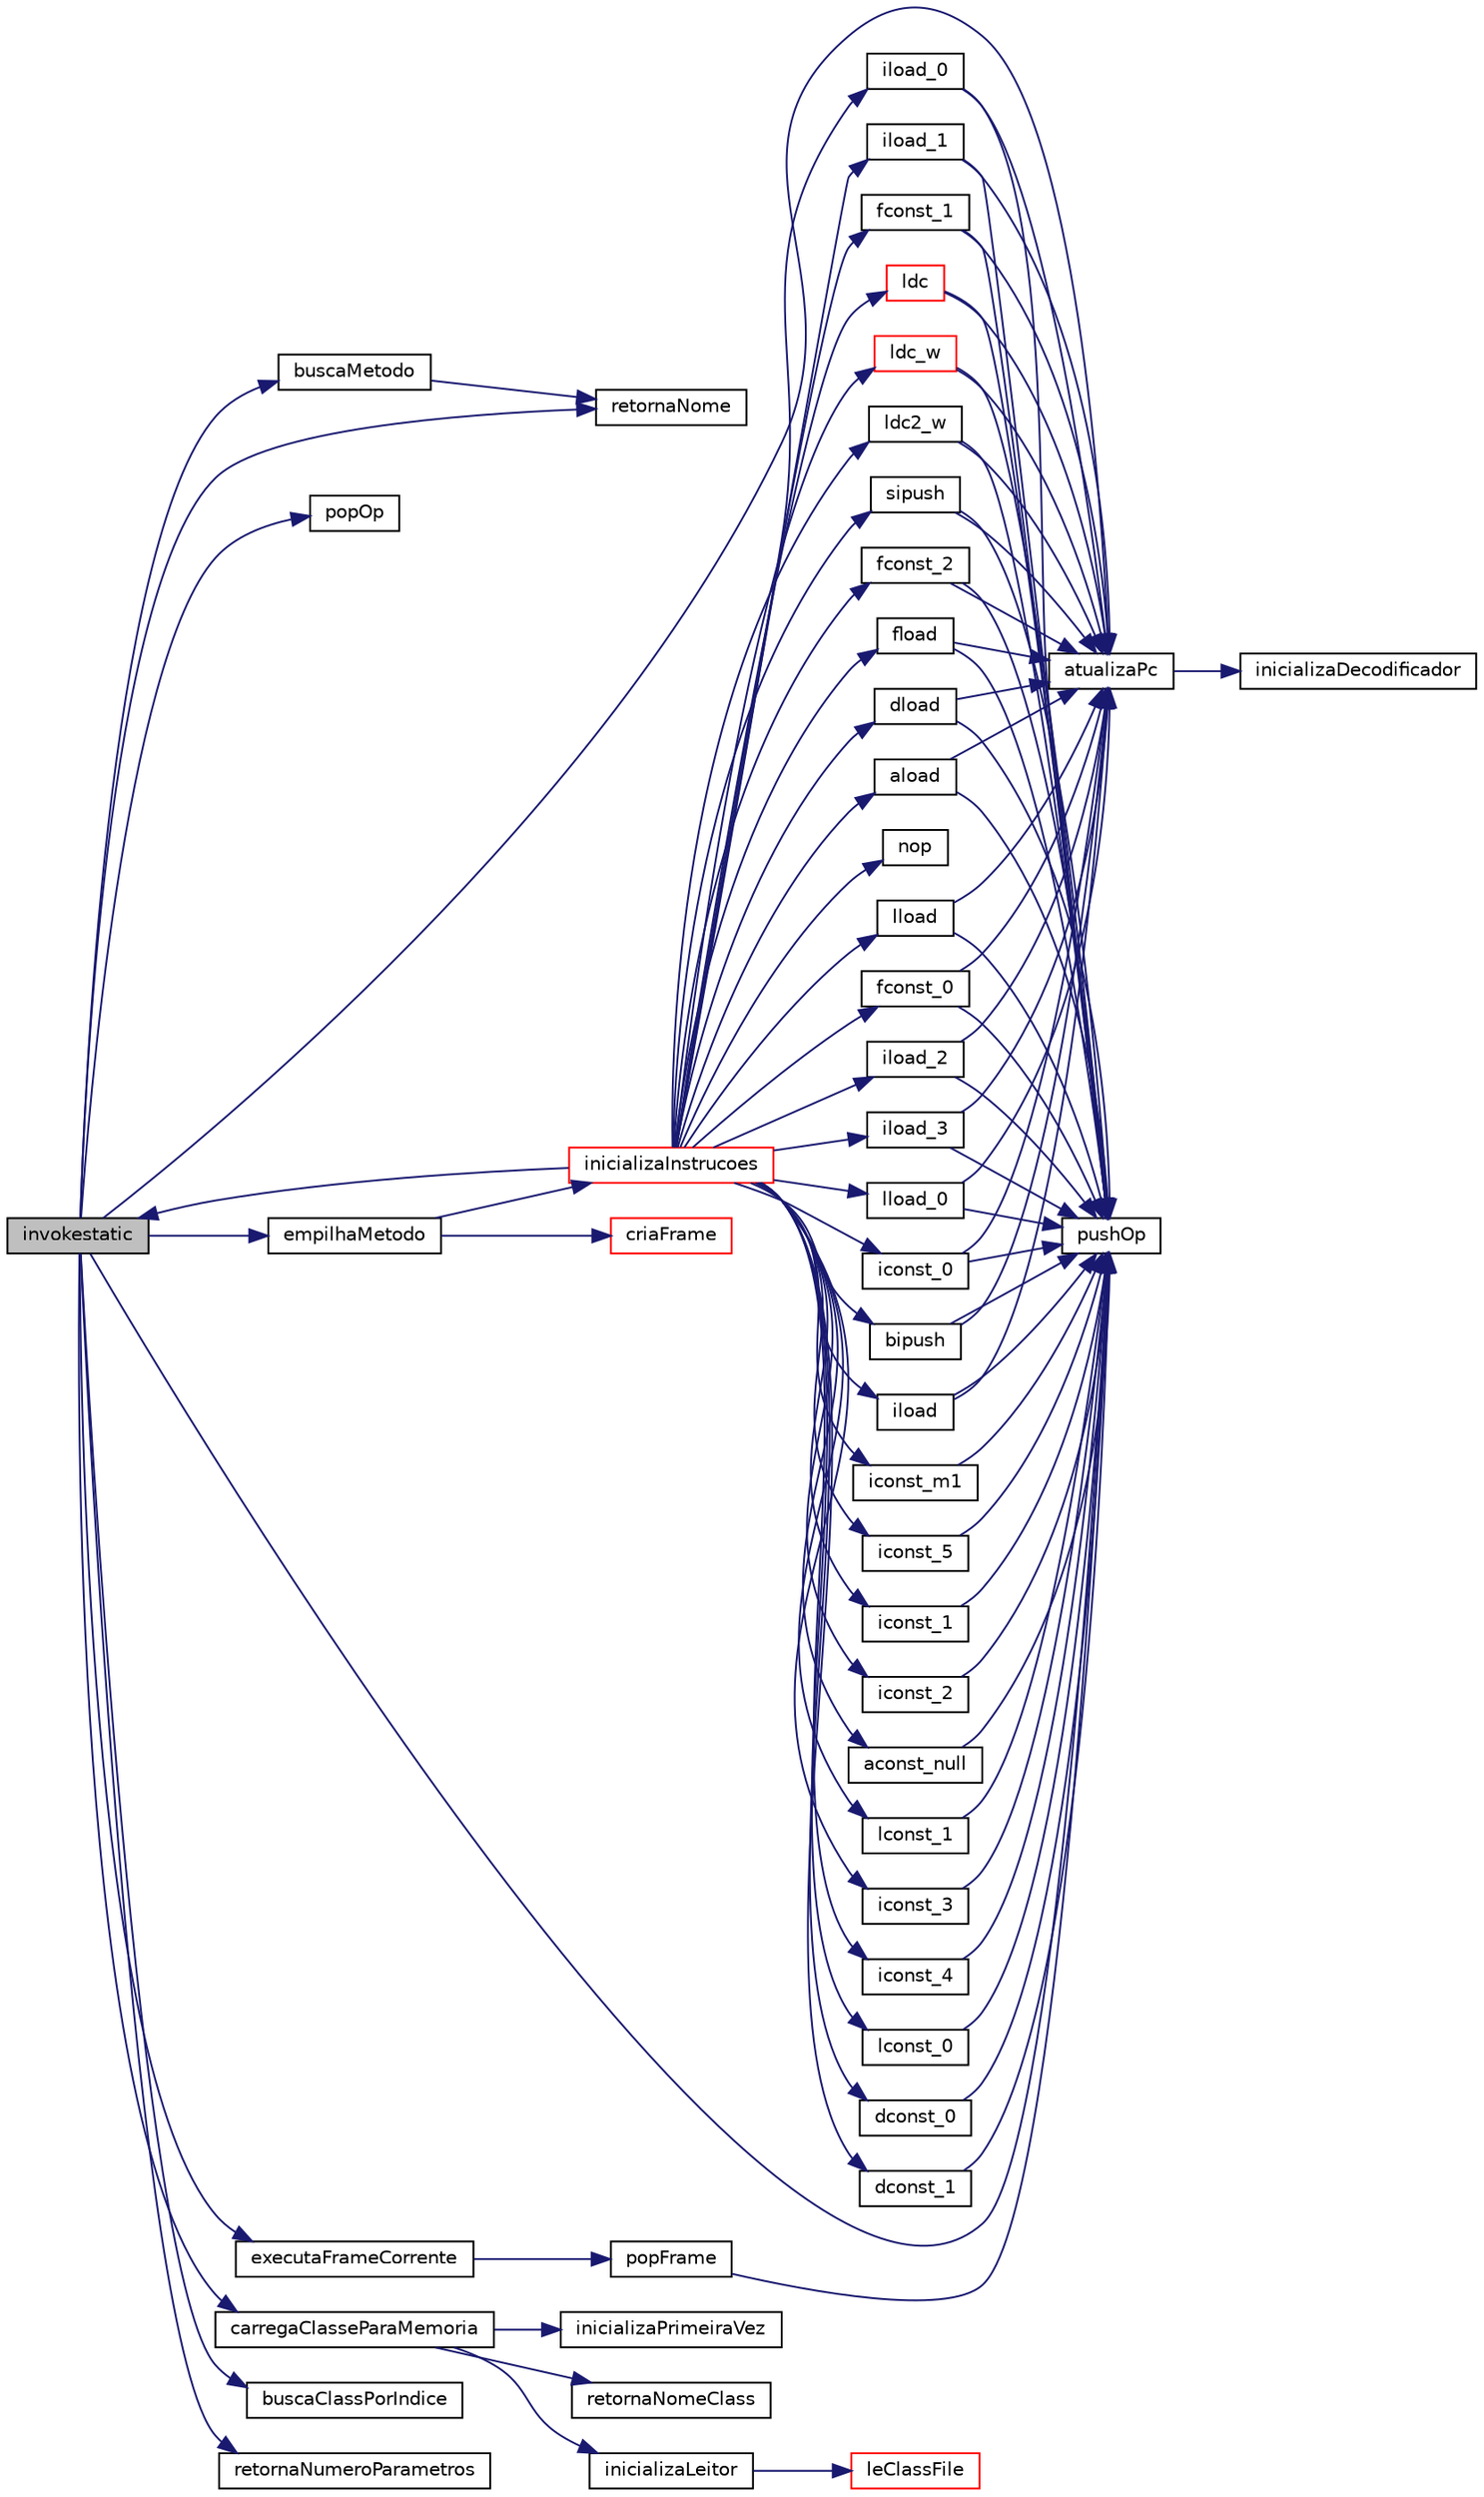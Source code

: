 digraph "invokestatic"
{
 // INTERACTIVE_SVG=YES
  edge [fontname="Helvetica",fontsize="10",labelfontname="Helvetica",labelfontsize="10"];
  node [fontname="Helvetica",fontsize="10",shape=record];
  rankdir="LR";
  Node2410 [label="invokestatic",height=0.2,width=0.4,color="black", fillcolor="grey75", style="filled", fontcolor="black"];
  Node2410 -> Node2411 [color="midnightblue",fontsize="10",style="solid",fontname="Helvetica"];
  Node2411 [label="retornaNome",height=0.2,width=0.4,color="black", fillcolor="white", style="filled",URL="$carregador_8c.html#aac550604e02bb2506492757b974c6856"];
  Node2410 -> Node2412 [color="midnightblue",fontsize="10",style="solid",fontname="Helvetica"];
  Node2412 [label="popOp",height=0.2,width=0.4,color="black", fillcolor="white", style="filled",URL="$frame_8c.html#a3670f378856724ca85ced056e6bfc5c4"];
  Node2410 -> Node2413 [color="midnightblue",fontsize="10",style="solid",fontname="Helvetica"];
  Node2413 [label="atualizaPc",height=0.2,width=0.4,color="black", fillcolor="white", style="filled",URL="$instrucao_8c.html#abcf4bbde1212f9bb0f2ee7a6ba5aec08"];
  Node2413 -> Node2414 [color="midnightblue",fontsize="10",style="solid",fontname="Helvetica"];
  Node2414 [label="inicializaDecodificador",height=0.2,width=0.4,color="black", fillcolor="white", style="filled",URL="$decodificador_8c.html#ac4ac4bcce3fed96b1a2657ceafda40bc"];
  Node2410 -> Node2415 [color="midnightblue",fontsize="10",style="solid",fontname="Helvetica"];
  Node2415 [label="pushOp",height=0.2,width=0.4,color="black", fillcolor="white", style="filled",URL="$frame_8c.html#a50993c39467516396b64a90eb81af0ba"];
  Node2410 -> Node2416 [color="midnightblue",fontsize="10",style="solid",fontname="Helvetica"];
  Node2416 [label="carregaClasseParaMemoria",height=0.2,width=0.4,color="black", fillcolor="white", style="filled",URL="$carregador_8c.html#aa8226828a719a729baa6de54497dbd06"];
  Node2416 -> Node2417 [color="midnightblue",fontsize="10",style="solid",fontname="Helvetica"];
  Node2417 [label="inicializaPrimeiraVez",height=0.2,width=0.4,color="black", fillcolor="white", style="filled",URL="$carregador_8c.html#ad79fe3f83657a5542b2278537ccfbdd1"];
  Node2416 -> Node2418 [color="midnightblue",fontsize="10",style="solid",fontname="Helvetica"];
  Node2418 [label="retornaNomeClass",height=0.2,width=0.4,color="black", fillcolor="white", style="filled",URL="$carregador_8c.html#a9c9a3135d3a02d275706a00116816824"];
  Node2416 -> Node2419 [color="midnightblue",fontsize="10",style="solid",fontname="Helvetica"];
  Node2419 [label="inicializaLeitor",height=0.2,width=0.4,color="black", fillcolor="white", style="filled",URL="$leitor_8c.html#a6d3ec8ddebcd48da7d95668d16ec46ea"];
  Node2419 -> Node2420 [color="midnightblue",fontsize="10",style="solid",fontname="Helvetica"];
  Node2420 [label="leClassFile",height=0.2,width=0.4,color="red", fillcolor="white", style="filled",URL="$leitor_8c.html#a8a9afe01d56583162e5d2d4fba0a38aa"];
  Node2410 -> Node2433 [color="midnightblue",fontsize="10",style="solid",fontname="Helvetica"];
  Node2433 [label="buscaClassPorIndice",height=0.2,width=0.4,color="black", fillcolor="white", style="filled",URL="$carregador_8c.html#a5791c228ebcf57d6eb24ba9618eae973"];
  Node2410 -> Node2434 [color="midnightblue",fontsize="10",style="solid",fontname="Helvetica"];
  Node2434 [label="buscaMetodo",height=0.2,width=0.4,color="black", fillcolor="white", style="filled",URL="$metodo_8c.html#abb219a6aa784e80d485f19d7b5aa2938"];
  Node2434 -> Node2411 [color="midnightblue",fontsize="10",style="solid",fontname="Helvetica"];
  Node2410 -> Node2435 [color="midnightblue",fontsize="10",style="solid",fontname="Helvetica"];
  Node2435 [label="retornaNumeroParametros",height=0.2,width=0.4,color="black", fillcolor="white", style="filled",URL="$metodo_8c.html#ada12ca83079c04e89a1e5814004a1a59"];
  Node2410 -> Node2436 [color="midnightblue",fontsize="10",style="solid",fontname="Helvetica"];
  Node2436 [label="empilhaMetodo",height=0.2,width=0.4,color="black", fillcolor="white", style="filled",URL="$metodo_8c.html#abd0ddf4dcb0a8259896fe735c94e23b4"];
  Node2436 -> Node2437 [color="midnightblue",fontsize="10",style="solid",fontname="Helvetica"];
  Node2437 [label="inicializaInstrucoes",height=0.2,width=0.4,color="red", fillcolor="white", style="filled",URL="$instrucao_8c.html#a308f4b87fb42ab5a62790c0127003ebe"];
  Node2437 -> Node2438 [color="midnightblue",fontsize="10",style="solid",fontname="Helvetica"];
  Node2438 [label="nop",height=0.2,width=0.4,color="black", fillcolor="white", style="filled",URL="$instrucao_8c.html#a9feb7476507383309c8e3ff2648016f3"];
  Node2437 -> Node2439 [color="midnightblue",fontsize="10",style="solid",fontname="Helvetica"];
  Node2439 [label="aconst_null",height=0.2,width=0.4,color="black", fillcolor="white", style="filled",URL="$instrucao_8c.html#abe6dd55d61a71f86f8039f4e2d1d00c8"];
  Node2439 -> Node2415 [color="midnightblue",fontsize="10",style="solid",fontname="Helvetica"];
  Node2437 -> Node2440 [color="midnightblue",fontsize="10",style="solid",fontname="Helvetica"];
  Node2440 [label="iconst_m1",height=0.2,width=0.4,color="black", fillcolor="white", style="filled",URL="$instrucao_8c.html#a3d4fe47d548d6189745787177183c38c"];
  Node2440 -> Node2415 [color="midnightblue",fontsize="10",style="solid",fontname="Helvetica"];
  Node2437 -> Node2441 [color="midnightblue",fontsize="10",style="solid",fontname="Helvetica"];
  Node2441 [label="iconst_0",height=0.2,width=0.4,color="black", fillcolor="white", style="filled",URL="$instrucao_8c.html#aea322ceba1bd8d3ef7f33273d58e6f0b"];
  Node2441 -> Node2415 [color="midnightblue",fontsize="10",style="solid",fontname="Helvetica"];
  Node2441 -> Node2413 [color="midnightblue",fontsize="10",style="solid",fontname="Helvetica"];
  Node2437 -> Node2442 [color="midnightblue",fontsize="10",style="solid",fontname="Helvetica"];
  Node2442 [label="iconst_1",height=0.2,width=0.4,color="black", fillcolor="white", style="filled",URL="$instrucao_8c.html#ad99980f3110041de270ec04c53107b8f"];
  Node2442 -> Node2415 [color="midnightblue",fontsize="10",style="solid",fontname="Helvetica"];
  Node2437 -> Node2443 [color="midnightblue",fontsize="10",style="solid",fontname="Helvetica"];
  Node2443 [label="iconst_2",height=0.2,width=0.4,color="black", fillcolor="white", style="filled",URL="$instrucao_8c.html#ade068b77731b687d290ff8110b5111fb"];
  Node2443 -> Node2415 [color="midnightblue",fontsize="10",style="solid",fontname="Helvetica"];
  Node2437 -> Node2444 [color="midnightblue",fontsize="10",style="solid",fontname="Helvetica"];
  Node2444 [label="iconst_3",height=0.2,width=0.4,color="black", fillcolor="white", style="filled",URL="$instrucao_8c.html#aa4de912d11b59f82deba1dc335d69123"];
  Node2444 -> Node2415 [color="midnightblue",fontsize="10",style="solid",fontname="Helvetica"];
  Node2437 -> Node2445 [color="midnightblue",fontsize="10",style="solid",fontname="Helvetica"];
  Node2445 [label="iconst_4",height=0.2,width=0.4,color="black", fillcolor="white", style="filled",URL="$instrucao_8c.html#a8c772a238a36dc3c353206ec51a65382"];
  Node2445 -> Node2415 [color="midnightblue",fontsize="10",style="solid",fontname="Helvetica"];
  Node2437 -> Node2446 [color="midnightblue",fontsize="10",style="solid",fontname="Helvetica"];
  Node2446 [label="iconst_5",height=0.2,width=0.4,color="black", fillcolor="white", style="filled",URL="$instrucao_8c.html#a2e5a16634b3e5c00d324b462ea77183b"];
  Node2446 -> Node2415 [color="midnightblue",fontsize="10",style="solid",fontname="Helvetica"];
  Node2437 -> Node2447 [color="midnightblue",fontsize="10",style="solid",fontname="Helvetica"];
  Node2447 [label="lconst_0",height=0.2,width=0.4,color="black", fillcolor="white", style="filled",URL="$instrucao_8c.html#a404bc01bc13afddc52495b6a77a2ff4d"];
  Node2447 -> Node2415 [color="midnightblue",fontsize="10",style="solid",fontname="Helvetica"];
  Node2437 -> Node2448 [color="midnightblue",fontsize="10",style="solid",fontname="Helvetica"];
  Node2448 [label="lconst_1",height=0.2,width=0.4,color="black", fillcolor="white", style="filled",URL="$instrucao_8c.html#a47ef909a27b1a683c8941d87f542b162"];
  Node2448 -> Node2415 [color="midnightblue",fontsize="10",style="solid",fontname="Helvetica"];
  Node2437 -> Node2449 [color="midnightblue",fontsize="10",style="solid",fontname="Helvetica"];
  Node2449 [label="fconst_0",height=0.2,width=0.4,color="black", fillcolor="white", style="filled",URL="$instrucao_8c.html#a86f714d43e3b969d5c30dbfdabd472bf"];
  Node2449 -> Node2415 [color="midnightblue",fontsize="10",style="solid",fontname="Helvetica"];
  Node2449 -> Node2413 [color="midnightblue",fontsize="10",style="solid",fontname="Helvetica"];
  Node2437 -> Node2450 [color="midnightblue",fontsize="10",style="solid",fontname="Helvetica"];
  Node2450 [label="fconst_1",height=0.2,width=0.4,color="black", fillcolor="white", style="filled",URL="$instrucao_8c.html#ab87ae6df1b95fd3c3829af30ba899199"];
  Node2450 -> Node2415 [color="midnightblue",fontsize="10",style="solid",fontname="Helvetica"];
  Node2450 -> Node2413 [color="midnightblue",fontsize="10",style="solid",fontname="Helvetica"];
  Node2437 -> Node2451 [color="midnightblue",fontsize="10",style="solid",fontname="Helvetica"];
  Node2451 [label="fconst_2",height=0.2,width=0.4,color="black", fillcolor="white", style="filled",URL="$instrucao_8c.html#aa2c5e3ce6d5b8daf54213367d7f02f25"];
  Node2451 -> Node2415 [color="midnightblue",fontsize="10",style="solid",fontname="Helvetica"];
  Node2451 -> Node2413 [color="midnightblue",fontsize="10",style="solid",fontname="Helvetica"];
  Node2437 -> Node2452 [color="midnightblue",fontsize="10",style="solid",fontname="Helvetica"];
  Node2452 [label="dconst_0",height=0.2,width=0.4,color="black", fillcolor="white", style="filled",URL="$instrucao_8c.html#a06b623842362ff5bad4321bd3901c041"];
  Node2452 -> Node2415 [color="midnightblue",fontsize="10",style="solid",fontname="Helvetica"];
  Node2437 -> Node2453 [color="midnightblue",fontsize="10",style="solid",fontname="Helvetica"];
  Node2453 [label="dconst_1",height=0.2,width=0.4,color="black", fillcolor="white", style="filled",URL="$instrucao_8c.html#a7f89f5063a41ce732da654abce7f1c81"];
  Node2453 -> Node2415 [color="midnightblue",fontsize="10",style="solid",fontname="Helvetica"];
  Node2437 -> Node2454 [color="midnightblue",fontsize="10",style="solid",fontname="Helvetica"];
  Node2454 [label="bipush",height=0.2,width=0.4,color="black", fillcolor="white", style="filled",URL="$instrucao_8c.html#a63e60d614254aaf759e91850ce33be71"];
  Node2454 -> Node2415 [color="midnightblue",fontsize="10",style="solid",fontname="Helvetica"];
  Node2454 -> Node2413 [color="midnightblue",fontsize="10",style="solid",fontname="Helvetica"];
  Node2437 -> Node2455 [color="midnightblue",fontsize="10",style="solid",fontname="Helvetica"];
  Node2455 [label="sipush",height=0.2,width=0.4,color="black", fillcolor="white", style="filled",URL="$instrucao_8c.html#ab232b871bc72922db8f077fc3f356348"];
  Node2455 -> Node2415 [color="midnightblue",fontsize="10",style="solid",fontname="Helvetica"];
  Node2455 -> Node2413 [color="midnightblue",fontsize="10",style="solid",fontname="Helvetica"];
  Node2437 -> Node2456 [color="midnightblue",fontsize="10",style="solid",fontname="Helvetica"];
  Node2456 [label="ldc",height=0.2,width=0.4,color="red", fillcolor="white", style="filled",URL="$instrucao_8c.html#a05601922d5b1a9203cd26a1a21789255"];
  Node2456 -> Node2415 [color="midnightblue",fontsize="10",style="solid",fontname="Helvetica"];
  Node2456 -> Node2413 [color="midnightblue",fontsize="10",style="solid",fontname="Helvetica"];
  Node2437 -> Node2458 [color="midnightblue",fontsize="10",style="solid",fontname="Helvetica"];
  Node2458 [label="ldc_w",height=0.2,width=0.4,color="red", fillcolor="white", style="filled",URL="$instrucao_8c.html#a24bf1524b99a783375f26b5e4f79fb44"];
  Node2458 -> Node2415 [color="midnightblue",fontsize="10",style="solid",fontname="Helvetica"];
  Node2458 -> Node2413 [color="midnightblue",fontsize="10",style="solid",fontname="Helvetica"];
  Node2437 -> Node2459 [color="midnightblue",fontsize="10",style="solid",fontname="Helvetica"];
  Node2459 [label="ldc2_w",height=0.2,width=0.4,color="black", fillcolor="white", style="filled",URL="$instrucao_8c.html#ae507168e021393f8ee28cf11c80e5349"];
  Node2459 -> Node2415 [color="midnightblue",fontsize="10",style="solid",fontname="Helvetica"];
  Node2459 -> Node2413 [color="midnightblue",fontsize="10",style="solid",fontname="Helvetica"];
  Node2437 -> Node2460 [color="midnightblue",fontsize="10",style="solid",fontname="Helvetica"];
  Node2460 [label="iload",height=0.2,width=0.4,color="black", fillcolor="white", style="filled",URL="$instrucao_8c.html#a30a4061a47793773606ff72c0b81ddb1"];
  Node2460 -> Node2415 [color="midnightblue",fontsize="10",style="solid",fontname="Helvetica"];
  Node2460 -> Node2413 [color="midnightblue",fontsize="10",style="solid",fontname="Helvetica"];
  Node2437 -> Node2461 [color="midnightblue",fontsize="10",style="solid",fontname="Helvetica"];
  Node2461 [label="lload",height=0.2,width=0.4,color="black", fillcolor="white", style="filled",URL="$instrucao_8c.html#a7226903dff59a80c04a44f84578cdad0"];
  Node2461 -> Node2415 [color="midnightblue",fontsize="10",style="solid",fontname="Helvetica"];
  Node2461 -> Node2413 [color="midnightblue",fontsize="10",style="solid",fontname="Helvetica"];
  Node2437 -> Node2462 [color="midnightblue",fontsize="10",style="solid",fontname="Helvetica"];
  Node2462 [label="fload",height=0.2,width=0.4,color="black", fillcolor="white", style="filled",URL="$instrucao_8c.html#aa3e85071d417a5fc35d9acca2deb91e2"];
  Node2462 -> Node2415 [color="midnightblue",fontsize="10",style="solid",fontname="Helvetica"];
  Node2462 -> Node2413 [color="midnightblue",fontsize="10",style="solid",fontname="Helvetica"];
  Node2437 -> Node2463 [color="midnightblue",fontsize="10",style="solid",fontname="Helvetica"];
  Node2463 [label="dload",height=0.2,width=0.4,color="black", fillcolor="white", style="filled",URL="$instrucao_8c.html#aee02129130ae41bfde27b94ac97dbe80"];
  Node2463 -> Node2415 [color="midnightblue",fontsize="10",style="solid",fontname="Helvetica"];
  Node2463 -> Node2413 [color="midnightblue",fontsize="10",style="solid",fontname="Helvetica"];
  Node2437 -> Node2464 [color="midnightblue",fontsize="10",style="solid",fontname="Helvetica"];
  Node2464 [label="aload",height=0.2,width=0.4,color="black", fillcolor="white", style="filled",URL="$instrucao_8c.html#a0612d86928db91f08031ee340d996be3"];
  Node2464 -> Node2415 [color="midnightblue",fontsize="10",style="solid",fontname="Helvetica"];
  Node2464 -> Node2413 [color="midnightblue",fontsize="10",style="solid",fontname="Helvetica"];
  Node2437 -> Node2465 [color="midnightblue",fontsize="10",style="solid",fontname="Helvetica"];
  Node2465 [label="iload_0",height=0.2,width=0.4,color="black", fillcolor="white", style="filled",URL="$instrucao_8c.html#aca5ca79be27a14e2dba470ceb7f3654a"];
  Node2465 -> Node2415 [color="midnightblue",fontsize="10",style="solid",fontname="Helvetica"];
  Node2465 -> Node2413 [color="midnightblue",fontsize="10",style="solid",fontname="Helvetica"];
  Node2437 -> Node2466 [color="midnightblue",fontsize="10",style="solid",fontname="Helvetica"];
  Node2466 [label="iload_1",height=0.2,width=0.4,color="black", fillcolor="white", style="filled",URL="$instrucao_8c.html#a10fcbbe1a4c6ddec0bbe135218268af9"];
  Node2466 -> Node2415 [color="midnightblue",fontsize="10",style="solid",fontname="Helvetica"];
  Node2466 -> Node2413 [color="midnightblue",fontsize="10",style="solid",fontname="Helvetica"];
  Node2437 -> Node2467 [color="midnightblue",fontsize="10",style="solid",fontname="Helvetica"];
  Node2467 [label="iload_2",height=0.2,width=0.4,color="black", fillcolor="white", style="filled",URL="$instrucao_8c.html#a3bd5260f8a2c829e158d7f49b1ef7e91"];
  Node2467 -> Node2415 [color="midnightblue",fontsize="10",style="solid",fontname="Helvetica"];
  Node2467 -> Node2413 [color="midnightblue",fontsize="10",style="solid",fontname="Helvetica"];
  Node2437 -> Node2468 [color="midnightblue",fontsize="10",style="solid",fontname="Helvetica"];
  Node2468 [label="iload_3",height=0.2,width=0.4,color="black", fillcolor="white", style="filled",URL="$instrucao_8c.html#a244c1eb8abc603a256a5e932beb9fa75"];
  Node2468 -> Node2415 [color="midnightblue",fontsize="10",style="solid",fontname="Helvetica"];
  Node2468 -> Node2413 [color="midnightblue",fontsize="10",style="solid",fontname="Helvetica"];
  Node2437 -> Node2469 [color="midnightblue",fontsize="10",style="solid",fontname="Helvetica"];
  Node2469 [label="lload_0",height=0.2,width=0.4,color="black", fillcolor="white", style="filled",URL="$instrucao_8c.html#abeae105a6ead0eb87caedb8ad91a5770"];
  Node2469 -> Node2415 [color="midnightblue",fontsize="10",style="solid",fontname="Helvetica"];
  Node2469 -> Node2413 [color="midnightblue",fontsize="10",style="solid",fontname="Helvetica"];
  Node2437 -> Node2410 [color="midnightblue",fontsize="10",style="solid",fontname="Helvetica"];
  Node2436 -> Node2640 [color="midnightblue",fontsize="10",style="solid",fontname="Helvetica"];
  Node2640 [label="criaFrame",height=0.2,width=0.4,color="red", fillcolor="white", style="filled",URL="$frame_8c.html#a043120e5dc10c5874fafd5b92506dd54"];
  Node2410 -> Node2622 [color="midnightblue",fontsize="10",style="solid",fontname="Helvetica"];
  Node2622 [label="executaFrameCorrente",height=0.2,width=0.4,color="black", fillcolor="white", style="filled",URL="$metodo_8c.html#ae6a6b8342dd5977b74379e5295614ea8"];
  Node2622 -> Node2623 [color="midnightblue",fontsize="10",style="solid",fontname="Helvetica"];
  Node2623 [label="popFrame",height=0.2,width=0.4,color="black", fillcolor="white", style="filled",URL="$frame_8c.html#aca9cbfa46eaa4e3c07217b16d0c5212e"];
  Node2623 -> Node2415 [color="midnightblue",fontsize="10",style="solid",fontname="Helvetica"];
}
